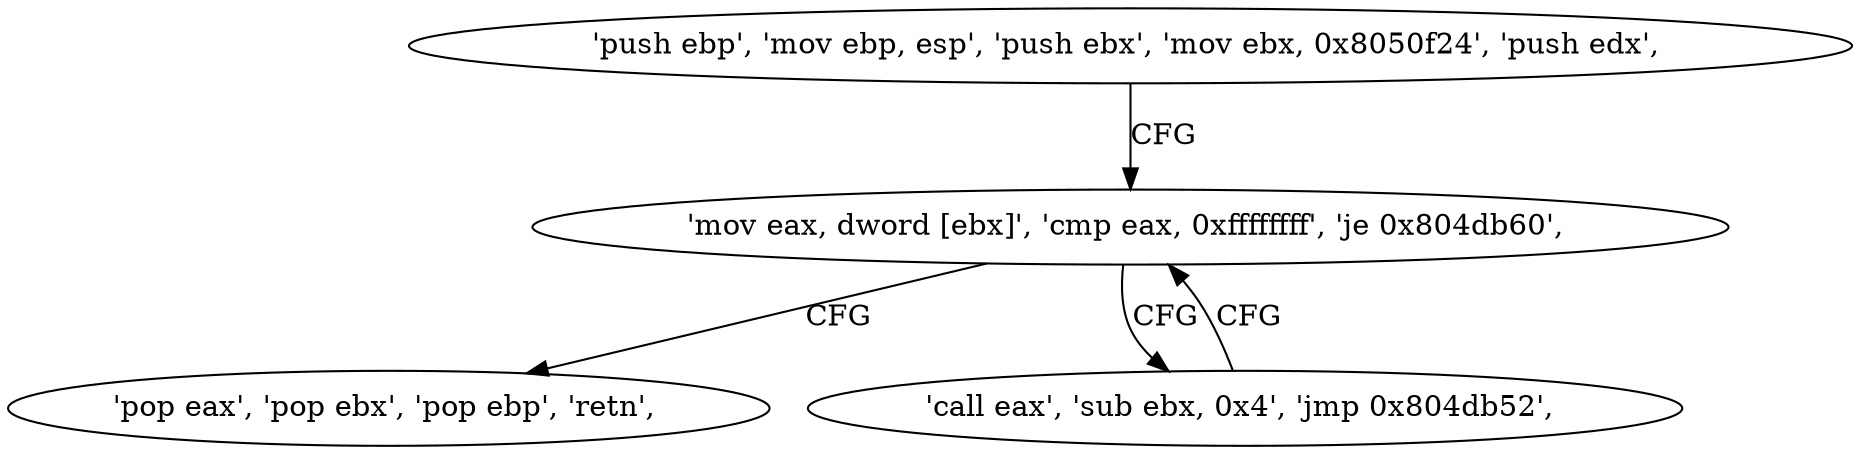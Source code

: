 digraph "func" {
"134536008" [label = "'push ebp', 'mov ebp, esp', 'push ebx', 'mov ebx, 0x8050f24', 'push edx', " ]
"134536018" [label = "'mov eax, dword [ebx]', 'cmp eax, 0xffffffff', 'je 0x804db60', " ]
"134536032" [label = "'pop eax', 'pop ebx', 'pop ebp', 'retn', " ]
"134536025" [label = "'call eax', 'sub ebx, 0x4', 'jmp 0x804db52', " ]
"134536008" -> "134536018" [ label = "CFG" ]
"134536018" -> "134536032" [ label = "CFG" ]
"134536018" -> "134536025" [ label = "CFG" ]
"134536025" -> "134536018" [ label = "CFG" ]
}
